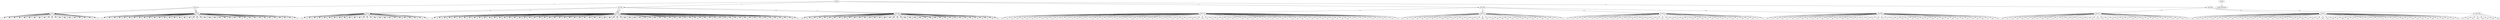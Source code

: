 digraph G1337 {
	NODE0 [label="[0;499]"]
	NODE2 [label="[0;59]"]
	NODE3 [label="[60;199]"]
	NODE2 [label="[0;59]"]
	NODE3 [label="[60;199]"]
	NODE4 [label="[200;399]"]
	NODE5 [label="[400;499]"]
	NODE7 [label="[0;19]"]
	NODE8 [label="[20;59]"]
	NODE9 [label="[60;85]"]
	NODE10 [label="[86;159]"]
	NODE11 [label="[160;199]"]
	NODE7 [label="[0;19]"]
	NODE8 [label="[20;59]"]
	NODE9 [label="[60;85]"]
	NODE10 [label="[86;159]"]
	NODE11 [label="[160;199]"]
	NODE12 [label="[200;279]"]
	NODE13 [label="[280;312]"]
	NODE14 [label="[313;352]"]
	NODE15 [label="[353;399]"]
	NODE16 [label="[400;437]"]
	NODE17 [label="[438;491]"]
	NODE18 [label="[492;499]"]
	NODE500 [label="0" shape="box"]
	NODE501 [label="1" shape="box"]
	NODE502 [label="2" shape="box"]
	NODE503 [label="3" shape="box"]
	NODE504 [label="4" shape="box"]
	NODE505 [label="5" shape="box"]
	NODE506 [label="6" shape="box"]
	NODE507 [label="7" shape="box"]
	NODE508 [label="8" shape="box"]
	NODE509 [label="9" shape="box"]
	NODE510 [label="10" shape="box"]
	NODE511 [label="11" shape="box"]
	NODE512 [label="12" shape="box"]
	NODE513 [label="13" shape="box"]
	NODE514 [label="14" shape="box"]
	NODE515 [label="15" shape="box"]
	NODE516 [label="16" shape="box"]
	NODE517 [label="17" shape="box"]
	NODE518 [label="18" shape="box"]
	NODE519 [label="19" shape="box"]
	NODE520 [label="20" shape="box"]
	NODE521 [label="21" shape="box"]
	NODE522 [label="22" shape="box"]
	NODE523 [label="23" shape="box"]
	NODE524 [label="24" shape="box"]
	NODE525 [label="25" shape="box"]
	NODE526 [label="26" shape="box"]
	NODE527 [label="27" shape="box"]
	NODE528 [label="28" shape="box"]
	NODE529 [label="29" shape="box"]
	NODE530 [label="30" shape="box"]
	NODE531 [label="31" shape="box"]
	NODE532 [label="32" shape="box"]
	NODE533 [label="33" shape="box"]
	NODE534 [label="34" shape="box"]
	NODE535 [label="35" shape="box"]
	NODE536 [label="36" shape="box"]
	NODE537 [label="37" shape="box"]
	NODE538 [label="38" shape="box"]
	NODE539 [label="39" shape="box"]
	NODE540 [label="40" shape="box"]
	NODE541 [label="41" shape="box"]
	NODE542 [label="42" shape="box"]
	NODE543 [label="43" shape="box"]
	NODE544 [label="44" shape="box"]
	NODE545 [label="45" shape="box"]
	NODE546 [label="46" shape="box"]
	NODE547 [label="47" shape="box"]
	NODE548 [label="48" shape="box"]
	NODE549 [label="49" shape="box"]
	NODE550 [label="50" shape="box"]
	NODE551 [label="51" shape="box"]
	NODE552 [label="52" shape="box"]
	NODE553 [label="53" shape="box"]
	NODE554 [label="54" shape="box"]
	NODE555 [label="55" shape="box"]
	NODE556 [label="56" shape="box"]
	NODE557 [label="57" shape="box"]
	NODE558 [label="58" shape="box"]
	NODE559 [label="59" shape="box"]
	NODE560 [label="60" shape="box"]
	NODE561 [label="61" shape="box"]
	NODE562 [label="62" shape="box"]
	NODE563 [label="63" shape="box"]
	NODE564 [label="64" shape="box"]
	NODE565 [label="65" shape="box"]
	NODE566 [label="66" shape="box"]
	NODE567 [label="67" shape="box"]
	NODE568 [label="68" shape="box"]
	NODE569 [label="69" shape="box"]
	NODE570 [label="70" shape="box"]
	NODE571 [label="71" shape="box"]
	NODE572 [label="72" shape="box"]
	NODE573 [label="73" shape="box"]
	NODE574 [label="74" shape="box"]
	NODE575 [label="75" shape="box"]
	NODE576 [label="76" shape="box"]
	NODE577 [label="77" shape="box"]
	NODE578 [label="78" shape="box"]
	NODE579 [label="79" shape="box"]
	NODE580 [label="80" shape="box"]
	NODE581 [label="81" shape="box"]
	NODE582 [label="82" shape="box"]
	NODE583 [label="83" shape="box"]
	NODE584 [label="84" shape="box"]
	NODE585 [label="85" shape="box"]
	NODE586 [label="86" shape="box"]
	NODE587 [label="87" shape="box"]
	NODE588 [label="88" shape="box"]
	NODE589 [label="89" shape="box"]
	NODE590 [label="90" shape="box"]
	NODE591 [label="91" shape="box"]
	NODE592 [label="92" shape="box"]
	NODE593 [label="93" shape="box"]
	NODE594 [label="94" shape="box"]
	NODE595 [label="95" shape="box"]
	NODE596 [label="96" shape="box"]
	NODE597 [label="97" shape="box"]
	NODE598 [label="98" shape="box"]
	NODE599 [label="99" shape="box"]
	NODE600 [label="100" shape="box"]
	NODE601 [label="101" shape="box"]
	NODE602 [label="102" shape="box"]
	NODE603 [label="103" shape="box"]
	NODE604 [label="104" shape="box"]
	NODE605 [label="105" shape="box"]
	NODE606 [label="106" shape="box"]
	NODE607 [label="107" shape="box"]
	NODE608 [label="108" shape="box"]
	NODE609 [label="109" shape="box"]
	NODE610 [label="110" shape="box"]
	NODE611 [label="111" shape="box"]
	NODE612 [label="112" shape="box"]
	NODE613 [label="113" shape="box"]
	NODE614 [label="114" shape="box"]
	NODE615 [label="115" shape="box"]
	NODE616 [label="116" shape="box"]
	NODE617 [label="117" shape="box"]
	NODE618 [label="118" shape="box"]
	NODE619 [label="119" shape="box"]
	NODE620 [label="120" shape="box"]
	NODE621 [label="121" shape="box"]
	NODE622 [label="122" shape="box"]
	NODE623 [label="123" shape="box"]
	NODE624 [label="124" shape="box"]
	NODE625 [label="125" shape="box"]
	NODE626 [label="126" shape="box"]
	NODE627 [label="127" shape="box"]
	NODE628 [label="128" shape="box"]
	NODE629 [label="129" shape="box"]
	NODE630 [label="130" shape="box"]
	NODE631 [label="131" shape="box"]
	NODE632 [label="132" shape="box"]
	NODE633 [label="133" shape="box"]
	NODE634 [label="134" shape="box"]
	NODE635 [label="135" shape="box"]
	NODE636 [label="136" shape="box"]
	NODE637 [label="137" shape="box"]
	NODE638 [label="138" shape="box"]
	NODE639 [label="139" shape="box"]
	NODE640 [label="140" shape="box"]
	NODE641 [label="141" shape="box"]
	NODE642 [label="142" shape="box"]
	NODE643 [label="143" shape="box"]
	NODE644 [label="144" shape="box"]
	NODE645 [label="145" shape="box"]
	NODE646 [label="146" shape="box"]
	NODE647 [label="147" shape="box"]
	NODE648 [label="148" shape="box"]
	NODE649 [label="149" shape="box"]
	NODE650 [label="150" shape="box"]
	NODE651 [label="151" shape="box"]
	NODE652 [label="152" shape="box"]
	NODE653 [label="153" shape="box"]
	NODE654 [label="154" shape="box"]
	NODE655 [label="155" shape="box"]
	NODE656 [label="156" shape="box"]
	NODE657 [label="157" shape="box"]
	NODE658 [label="158" shape="box"]
	NODE659 [label="159" shape="box"]
	NODE660 [label="160" shape="box"]
	NODE661 [label="161" shape="box"]
	NODE662 [label="162" shape="box"]
	NODE663 [label="163" shape="box"]
	NODE664 [label="164" shape="box"]
	NODE665 [label="165" shape="box"]
	NODE666 [label="166" shape="box"]
	NODE667 [label="167" shape="box"]
	NODE668 [label="168" shape="box"]
	NODE669 [label="169" shape="box"]
	NODE670 [label="170" shape="box"]
	NODE671 [label="171" shape="box"]
	NODE672 [label="172" shape="box"]
	NODE673 [label="173" shape="box"]
	NODE674 [label="174" shape="box"]
	NODE675 [label="175" shape="box"]
	NODE676 [label="176" shape="box"]
	NODE677 [label="177" shape="box"]
	NODE678 [label="178" shape="box"]
	NODE679 [label="179" shape="box"]
	NODE680 [label="180" shape="box"]
	NODE681 [label="181" shape="box"]
	NODE682 [label="182" shape="box"]
	NODE683 [label="183" shape="box"]
	NODE684 [label="184" shape="box"]
	NODE685 [label="185" shape="box"]
	NODE686 [label="186" shape="box"]
	NODE687 [label="187" shape="box"]
	NODE688 [label="188" shape="box"]
	NODE689 [label="189" shape="box"]
	NODE690 [label="190" shape="box"]
	NODE691 [label="191" shape="box"]
	NODE692 [label="192" shape="box"]
	NODE693 [label="193" shape="box"]
	NODE694 [label="194" shape="box"]
	NODE695 [label="195" shape="box"]
	NODE696 [label="196" shape="box"]
	NODE697 [label="197" shape="box"]
	NODE698 [label="198" shape="box"]
	NODE699 [label="199" shape="box"]
	NODE700 [label="200" shape="box"]
	NODE701 [label="201" shape="box"]
	NODE702 [label="202" shape="box"]
	NODE703 [label="203" shape="box"]
	NODE704 [label="204" shape="box"]
	NODE705 [label="205" shape="box"]
	NODE706 [label="206" shape="box"]
	NODE707 [label="207" shape="box"]
	NODE708 [label="208" shape="box"]
	NODE709 [label="209" shape="box"]
	NODE710 [label="210" shape="box"]
	NODE711 [label="211" shape="box"]
	NODE712 [label="212" shape="box"]
	NODE713 [label="213" shape="box"]
	NODE714 [label="214" shape="box"]
	NODE715 [label="215" shape="box"]
	NODE716 [label="216" shape="box"]
	NODE717 [label="217" shape="box"]
	NODE718 [label="218" shape="box"]
	NODE719 [label="219" shape="box"]
	NODE720 [label="220" shape="box"]
	NODE721 [label="221" shape="box"]
	NODE722 [label="222" shape="box"]
	NODE723 [label="223" shape="box"]
	NODE724 [label="224" shape="box"]
	NODE725 [label="225" shape="box"]
	NODE726 [label="226" shape="box"]
	NODE727 [label="227" shape="box"]
	NODE728 [label="228" shape="box"]
	NODE729 [label="229" shape="box"]
	NODE730 [label="230" shape="box"]
	NODE731 [label="231" shape="box"]
	NODE732 [label="232" shape="box"]
	NODE733 [label="233" shape="box"]
	NODE734 [label="234" shape="box"]
	NODE735 [label="235" shape="box"]
	NODE736 [label="236" shape="box"]
	NODE737 [label="237" shape="box"]
	NODE738 [label="238" shape="box"]
	NODE739 [label="239" shape="box"]
	NODE740 [label="240" shape="box"]
	NODE741 [label="241" shape="box"]
	NODE742 [label="242" shape="box"]
	NODE743 [label="243" shape="box"]
	NODE744 [label="244" shape="box"]
	NODE745 [label="245" shape="box"]
	NODE746 [label="246" shape="box"]
	NODE747 [label="247" shape="box"]
	NODE748 [label="248" shape="box"]
	NODE749 [label="249" shape="box"]
	NODE750 [label="250" shape="box"]
	NODE751 [label="251" shape="box"]
	NODE752 [label="252" shape="box"]
	NODE753 [label="253" shape="box"]
	NODE754 [label="254" shape="box"]
	NODE755 [label="255" shape="box"]
	NODE756 [label="256" shape="box"]
	NODE757 [label="257" shape="box"]
	NODE758 [label="258" shape="box"]
	NODE759 [label="259" shape="box"]
	NODE760 [label="260" shape="box"]
	NODE761 [label="261" shape="box"]
	NODE762 [label="262" shape="box"]
	NODE763 [label="263" shape="box"]
	NODE764 [label="264" shape="box"]
	NODE765 [label="265" shape="box"]
	NODE766 [label="266" shape="box"]
	NODE767 [label="267" shape="box"]
	NODE768 [label="268" shape="box"]
	NODE769 [label="269" shape="box"]
	NODE770 [label="270" shape="box"]
	NODE771 [label="271" shape="box"]
	NODE772 [label="272" shape="box"]
	NODE773 [label="273" shape="box"]
	NODE774 [label="274" shape="box"]
	NODE775 [label="275" shape="box"]
	NODE776 [label="276" shape="box"]
	NODE777 [label="277" shape="box"]
	NODE778 [label="278" shape="box"]
	NODE779 [label="279" shape="box"]
	NODE780 [label="280" shape="box"]
	NODE781 [label="281" shape="box"]
	NODE782 [label="282" shape="box"]
	NODE783 [label="283" shape="box"]
	NODE784 [label="284" shape="box"]
	NODE785 [label="285" shape="box"]
	NODE786 [label="286" shape="box"]
	NODE787 [label="287" shape="box"]
	NODE788 [label="288" shape="box"]
	NODE789 [label="289" shape="box"]
	NODE790 [label="290" shape="box"]
	NODE791 [label="291" shape="box"]
	NODE792 [label="292" shape="box"]
	NODE793 [label="293" shape="box"]
	NODE794 [label="294" shape="box"]
	NODE795 [label="295" shape="box"]
	NODE796 [label="296" shape="box"]
	NODE797 [label="297" shape="box"]
	NODE798 [label="298" shape="box"]
	NODE799 [label="299" shape="box"]
	NODE800 [label="300" shape="box"]
	NODE801 [label="301" shape="box"]
	NODE802 [label="302" shape="box"]
	NODE803 [label="303" shape="box"]
	NODE804 [label="304" shape="box"]
	NODE805 [label="305" shape="box"]
	NODE806 [label="306" shape="box"]
	NODE807 [label="307" shape="box"]
	NODE808 [label="308" shape="box"]
	NODE809 [label="309" shape="box"]
	NODE810 [label="310" shape="box"]
	NODE811 [label="311" shape="box"]
	NODE812 [label="312" shape="box"]
	NODE813 [label="313" shape="box"]
	NODE814 [label="314" shape="box"]
	NODE815 [label="315" shape="box"]
	NODE816 [label="316" shape="box"]
	NODE817 [label="317" shape="box"]
	NODE818 [label="318" shape="box"]
	NODE819 [label="319" shape="box"]
	NODE820 [label="320" shape="box"]
	NODE821 [label="321" shape="box"]
	NODE822 [label="322" shape="box"]
	NODE823 [label="323" shape="box"]
	NODE824 [label="324" shape="box"]
	NODE825 [label="325" shape="box"]
	NODE826 [label="326" shape="box"]
	NODE827 [label="327" shape="box"]
	NODE828 [label="328" shape="box"]
	NODE829 [label="329" shape="box"]
	NODE830 [label="330" shape="box"]
	NODE831 [label="331" shape="box"]
	NODE832 [label="332" shape="box"]
	NODE833 [label="333" shape="box"]
	NODE834 [label="334" shape="box"]
	NODE835 [label="335" shape="box"]
	NODE836 [label="336" shape="box"]
	NODE837 [label="337" shape="box"]
	NODE838 [label="338" shape="box"]
	NODE839 [label="339" shape="box"]
	NODE840 [label="340" shape="box"]
	NODE841 [label="341" shape="box"]
	NODE842 [label="342" shape="box"]
	NODE843 [label="343" shape="box"]
	NODE844 [label="344" shape="box"]
	NODE845 [label="345" shape="box"]
	NODE846 [label="346" shape="box"]
	NODE847 [label="347" shape="box"]
	NODE848 [label="348" shape="box"]
	NODE849 [label="349" shape="box"]
	NODE850 [label="350" shape="box"]
	NODE851 [label="351" shape="box"]
	NODE852 [label="352" shape="box"]
	NODE853 [label="353" shape="box"]
	NODE854 [label="354" shape="box"]
	NODE855 [label="355" shape="box"]
	NODE856 [label="356" shape="box"]
	NODE857 [label="357" shape="box"]
	NODE858 [label="358" shape="box"]
	NODE859 [label="359" shape="box"]
	NODE860 [label="360" shape="box"]
	NODE861 [label="361" shape="box"]
	NODE862 [label="362" shape="box"]
	NODE863 [label="363" shape="box"]
	NODE864 [label="364" shape="box"]
	NODE865 [label="365" shape="box"]
	NODE866 [label="366" shape="box"]
	NODE867 [label="367" shape="box"]
	NODE868 [label="368" shape="box"]
	NODE869 [label="369" shape="box"]
	NODE870 [label="370" shape="box"]
	NODE871 [label="371" shape="box"]
	NODE872 [label="372" shape="box"]
	NODE873 [label="373" shape="box"]
	NODE874 [label="374" shape="box"]
	NODE875 [label="375" shape="box"]
	NODE876 [label="376" shape="box"]
	NODE877 [label="377" shape="box"]
	NODE878 [label="378" shape="box"]
	NODE879 [label="379" shape="box"]
	NODE880 [label="380" shape="box"]
	NODE881 [label="381" shape="box"]
	NODE882 [label="382" shape="box"]
	NODE883 [label="383" shape="box"]
	NODE884 [label="384" shape="box"]
	NODE885 [label="385" shape="box"]
	NODE886 [label="386" shape="box"]
	NODE887 [label="387" shape="box"]
	NODE888 [label="388" shape="box"]
	NODE889 [label="389" shape="box"]
	NODE890 [label="390" shape="box"]
	NODE891 [label="391" shape="box"]
	NODE892 [label="392" shape="box"]
	NODE893 [label="393" shape="box"]
	NODE894 [label="394" shape="box"]
	NODE895 [label="395" shape="box"]
	NODE896 [label="396" shape="box"]
	NODE897 [label="397" shape="box"]
	NODE898 [label="398" shape="box"]
	NODE899 [label="399" shape="box"]
	NODE900 [label="400" shape="box"]
	NODE901 [label="401" shape="box"]
	NODE902 [label="402" shape="box"]
	NODE903 [label="403" shape="box"]
	NODE904 [label="404" shape="box"]
	NODE905 [label="405" shape="box"]
	NODE906 [label="406" shape="box"]
	NODE907 [label="407" shape="box"]
	NODE908 [label="408" shape="box"]
	NODE909 [label="409" shape="box"]
	NODE910 [label="410" shape="box"]
	NODE911 [label="411" shape="box"]
	NODE912 [label="412" shape="box"]
	NODE913 [label="413" shape="box"]
	NODE914 [label="414" shape="box"]
	NODE915 [label="415" shape="box"]
	NODE916 [label="416" shape="box"]
	NODE917 [label="417" shape="box"]
	NODE918 [label="418" shape="box"]
	NODE919 [label="419" shape="box"]
	NODE920 [label="420" shape="box"]
	NODE921 [label="421" shape="box"]
	NODE922 [label="422" shape="box"]
	NODE923 [label="423" shape="box"]
	NODE924 [label="424" shape="box"]
	NODE925 [label="425" shape="box"]
	NODE926 [label="426" shape="box"]
	NODE927 [label="427" shape="box"]
	NODE928 [label="428" shape="box"]
	NODE929 [label="429" shape="box"]
	NODE930 [label="430" shape="box"]
	NODE931 [label="431" shape="box"]
	NODE932 [label="432" shape="box"]
	NODE933 [label="433" shape="box"]
	NODE934 [label="434" shape="box"]
	NODE935 [label="435" shape="box"]
	NODE936 [label="436" shape="box"]
	NODE937 [label="437" shape="box"]
	NODE938 [label="438" shape="box"]
	NODE939 [label="439" shape="box"]
	NODE940 [label="440" shape="box"]
	NODE941 [label="441" shape="box"]
	NODE942 [label="442" shape="box"]
	NODE943 [label="443" shape="box"]
	NODE944 [label="444" shape="box"]
	NODE945 [label="445" shape="box"]
	NODE946 [label="446" shape="box"]
	NODE947 [label="447" shape="box"]
	NODE948 [label="448" shape="box"]
	NODE949 [label="449" shape="box"]
	NODE950 [label="450" shape="box"]
	NODE951 [label="451" shape="box"]
	NODE952 [label="452" shape="box"]
	NODE953 [label="453" shape="box"]
	NODE954 [label="454" shape="box"]
	NODE955 [label="455" shape="box"]
	NODE956 [label="456" shape="box"]
	NODE957 [label="457" shape="box"]
	NODE958 [label="458" shape="box"]
	NODE959 [label="459" shape="box"]
	NODE960 [label="460" shape="box"]
	NODE961 [label="461" shape="box"]
	NODE962 [label="462" shape="box"]
	NODE963 [label="463" shape="box"]
	NODE964 [label="464" shape="box"]
	NODE965 [label="465" shape="box"]
	NODE966 [label="466" shape="box"]
	NODE967 [label="467" shape="box"]
	NODE968 [label="468" shape="box"]
	NODE969 [label="469" shape="box"]
	NODE970 [label="470" shape="box"]
	NODE971 [label="471" shape="box"]
	NODE972 [label="472" shape="box"]
	NODE973 [label="473" shape="box"]
	NODE974 [label="474" shape="box"]
	NODE975 [label="475" shape="box"]
	NODE976 [label="476" shape="box"]
	NODE977 [label="477" shape="box"]
	NODE978 [label="478" shape="box"]
	NODE979 [label="479" shape="box"]
	NODE980 [label="480" shape="box"]
	NODE981 [label="481" shape="box"]
	NODE982 [label="482" shape="box"]
	NODE983 [label="483" shape="box"]
	NODE984 [label="484" shape="box"]
	NODE985 [label="485" shape="box"]
	NODE986 [label="486" shape="box"]
	NODE987 [label="487" shape="box"]
	NODE988 [label="488" shape="box"]
	NODE989 [label="489" shape="box"]
	NODE990 [label="490" shape="box"]
	NODE991 [label="491" shape="box"]
	NODE992 [label="492" shape="box"]
	NODE993 [label="493" shape="box"]
	NODE994 [label="494" shape="box"]
	NODE995 [label="495" shape="box"]
	NODE996 [label="496" shape="box"]
	NODE997 [label="497" shape="box"]
	NODE998 [label="498" shape="box"]
	NODE999 [label="499" shape="box"]

	NODE0->NODE2 [label="2"]
	NODE0->NODE3 [label="3"]
	NODE0->NODE4 [label="4"]
	NODE0->NODE5 [label="5"]
	NODE1->NODE100000499 [label=""]
	NODE2->NODE7 [label="7"]
	NODE2->NODE8 [label="8"]
	NODE3->NODE9 [label="9"]
	NODE3->NODE10 [label="10"]
	NODE3->NODE11 [label="11"]
	NODE2->NODE7 [label="7"]
	NODE2->NODE8 [label="8"]
	NODE3->NODE9 [label="9"]
	NODE3->NODE10 [label="10"]
	NODE3->NODE11 [label="11"]
	NODE4->NODE12 [label="12"]
	NODE4->NODE13 [label="13"]
	NODE4->NODE14 [label="14"]
	NODE4->NODE15 [label="15"]
	NODE5->NODE16 [label="16"]
	NODE5->NODE17 [label="17"]
	NODE5->NODE18 [label="18"]
	NODE7->NODE500 [label=""]
	NODE7->NODE501 [label=""]
	NODE7->NODE502 [label=""]
	NODE7->NODE503 [label=""]
	NODE7->NODE504 [label=""]
	NODE7->NODE505 [label=""]
	NODE7->NODE506 [label=""]
	NODE7->NODE507 [label=""]
	NODE7->NODE508 [label=""]
	NODE7->NODE509 [label=""]
	NODE7->NODE510 [label=""]
	NODE7->NODE511 [label=""]
	NODE7->NODE512 [label=""]
	NODE7->NODE513 [label=""]
	NODE7->NODE514 [label=""]
	NODE7->NODE515 [label=""]
	NODE7->NODE516 [label=""]
	NODE7->NODE517 [label=""]
	NODE7->NODE518 [label=""]
	NODE7->NODE519 [label=""]
	NODE8->NODE520 [label=""]
	NODE8->NODE521 [label=""]
	NODE8->NODE522 [label=""]
	NODE8->NODE523 [label=""]
	NODE8->NODE524 [label=""]
	NODE8->NODE525 [label=""]
	NODE8->NODE526 [label=""]
	NODE8->NODE527 [label=""]
	NODE8->NODE528 [label=""]
	NODE8->NODE529 [label=""]
	NODE8->NODE530 [label=""]
	NODE8->NODE531 [label=""]
	NODE8->NODE532 [label=""]
	NODE8->NODE533 [label=""]
	NODE8->NODE534 [label=""]
	NODE8->NODE535 [label=""]
	NODE8->NODE536 [label=""]
	NODE8->NODE537 [label=""]
	NODE8->NODE538 [label=""]
	NODE8->NODE539 [label=""]
	NODE8->NODE540 [label=""]
	NODE8->NODE541 [label=""]
	NODE8->NODE542 [label=""]
	NODE8->NODE543 [label=""]
	NODE8->NODE544 [label=""]
	NODE8->NODE545 [label=""]
	NODE8->NODE546 [label=""]
	NODE8->NODE547 [label=""]
	NODE8->NODE548 [label=""]
	NODE8->NODE549 [label=""]
	NODE8->NODE550 [label=""]
	NODE8->NODE551 [label=""]
	NODE8->NODE552 [label=""]
	NODE8->NODE553 [label=""]
	NODE8->NODE554 [label=""]
	NODE8->NODE555 [label=""]
	NODE8->NODE556 [label=""]
	NODE8->NODE557 [label=""]
	NODE8->NODE558 [label=""]
	NODE8->NODE559 [label=""]
	NODE9->NODE560 [label=""]
	NODE9->NODE561 [label=""]
	NODE9->NODE562 [label=""]
	NODE9->NODE563 [label=""]
	NODE9->NODE564 [label=""]
	NODE9->NODE565 [label=""]
	NODE9->NODE566 [label=""]
	NODE9->NODE567 [label=""]
	NODE9->NODE568 [label=""]
	NODE9->NODE569 [label=""]
	NODE9->NODE570 [label=""]
	NODE9->NODE571 [label=""]
	NODE9->NODE572 [label=""]
	NODE9->NODE573 [label=""]
	NODE9->NODE574 [label=""]
	NODE9->NODE575 [label=""]
	NODE9->NODE576 [label=""]
	NODE9->NODE577 [label=""]
	NODE9->NODE578 [label=""]
	NODE9->NODE579 [label=""]
	NODE9->NODE580 [label=""]
	NODE9->NODE581 [label=""]
	NODE9->NODE582 [label=""]
	NODE9->NODE583 [label=""]
	NODE9->NODE584 [label=""]
	NODE9->NODE585 [label=""]
	NODE10->NODE586 [label=""]
	NODE10->NODE587 [label=""]
	NODE10->NODE588 [label=""]
	NODE10->NODE589 [label=""]
	NODE10->NODE590 [label=""]
	NODE10->NODE591 [label=""]
	NODE10->NODE592 [label=""]
	NODE10->NODE593 [label=""]
	NODE10->NODE594 [label=""]
	NODE10->NODE595 [label=""]
	NODE10->NODE596 [label=""]
	NODE10->NODE597 [label=""]
	NODE10->NODE598 [label=""]
	NODE10->NODE599 [label=""]
	NODE10->NODE600 [label=""]
	NODE10->NODE601 [label=""]
	NODE10->NODE602 [label=""]
	NODE10->NODE603 [label=""]
	NODE10->NODE604 [label=""]
	NODE10->NODE605 [label=""]
	NODE10->NODE606 [label=""]
	NODE10->NODE607 [label=""]
	NODE10->NODE608 [label=""]
	NODE10->NODE609 [label=""]
	NODE10->NODE610 [label=""]
	NODE10->NODE611 [label=""]
	NODE10->NODE612 [label=""]
	NODE10->NODE613 [label=""]
	NODE10->NODE614 [label=""]
	NODE10->NODE615 [label=""]
	NODE10->NODE616 [label=""]
	NODE10->NODE617 [label=""]
	NODE10->NODE618 [label=""]
	NODE10->NODE619 [label=""]
	NODE10->NODE620 [label=""]
	NODE10->NODE621 [label=""]
	NODE10->NODE622 [label=""]
	NODE10->NODE623 [label=""]
	NODE10->NODE624 [label=""]
	NODE10->NODE625 [label=""]
	NODE10->NODE626 [label=""]
	NODE10->NODE627 [label=""]
	NODE10->NODE628 [label=""]
	NODE10->NODE629 [label=""]
	NODE10->NODE630 [label=""]
	NODE10->NODE631 [label=""]
	NODE10->NODE632 [label=""]
	NODE10->NODE633 [label=""]
	NODE10->NODE634 [label=""]
	NODE10->NODE635 [label=""]
	NODE10->NODE636 [label=""]
	NODE10->NODE637 [label=""]
	NODE10->NODE638 [label=""]
	NODE10->NODE639 [label=""]
	NODE10->NODE640 [label=""]
	NODE10->NODE641 [label=""]
	NODE10->NODE642 [label=""]
	NODE10->NODE643 [label=""]
	NODE10->NODE644 [label=""]
	NODE10->NODE645 [label=""]
	NODE10->NODE646 [label=""]
	NODE10->NODE647 [label=""]
	NODE10->NODE648 [label=""]
	NODE10->NODE649 [label=""]
	NODE10->NODE650 [label=""]
	NODE10->NODE651 [label=""]
	NODE10->NODE652 [label=""]
	NODE10->NODE653 [label=""]
	NODE10->NODE654 [label=""]
	NODE10->NODE655 [label=""]
	NODE10->NODE656 [label=""]
	NODE10->NODE657 [label=""]
	NODE10->NODE658 [label=""]
	NODE10->NODE659 [label=""]
	NODE11->NODE660 [label=""]
	NODE11->NODE661 [label=""]
	NODE11->NODE662 [label=""]
	NODE11->NODE663 [label=""]
	NODE11->NODE664 [label=""]
	NODE11->NODE665 [label=""]
	NODE11->NODE666 [label=""]
	NODE11->NODE667 [label=""]
	NODE11->NODE668 [label=""]
	NODE11->NODE669 [label=""]
	NODE11->NODE670 [label=""]
	NODE11->NODE671 [label=""]
	NODE11->NODE672 [label=""]
	NODE11->NODE673 [label=""]
	NODE11->NODE674 [label=""]
	NODE11->NODE675 [label=""]
	NODE11->NODE676 [label=""]
	NODE11->NODE677 [label=""]
	NODE11->NODE678 [label=""]
	NODE11->NODE679 [label=""]
	NODE11->NODE680 [label=""]
	NODE11->NODE681 [label=""]
	NODE11->NODE682 [label=""]
	NODE11->NODE683 [label=""]
	NODE11->NODE684 [label=""]
	NODE11->NODE685 [label=""]
	NODE11->NODE686 [label=""]
	NODE11->NODE687 [label=""]
	NODE11->NODE688 [label=""]
	NODE11->NODE689 [label=""]
	NODE11->NODE690 [label=""]
	NODE11->NODE691 [label=""]
	NODE11->NODE692 [label=""]
	NODE11->NODE693 [label=""]
	NODE11->NODE694 [label=""]
	NODE11->NODE695 [label=""]
	NODE11->NODE696 [label=""]
	NODE11->NODE697 [label=""]
	NODE11->NODE698 [label=""]
	NODE11->NODE699 [label=""]
	NODE7->NODE500 [label=""]
	NODE7->NODE501 [label=""]
	NODE7->NODE502 [label=""]
	NODE7->NODE503 [label=""]
	NODE7->NODE504 [label=""]
	NODE7->NODE505 [label=""]
	NODE7->NODE506 [label=""]
	NODE7->NODE507 [label=""]
	NODE7->NODE508 [label=""]
	NODE7->NODE509 [label=""]
	NODE7->NODE510 [label=""]
	NODE7->NODE511 [label=""]
	NODE7->NODE512 [label=""]
	NODE7->NODE513 [label=""]
	NODE7->NODE514 [label=""]
	NODE7->NODE515 [label=""]
	NODE7->NODE516 [label=""]
	NODE7->NODE517 [label=""]
	NODE7->NODE518 [label=""]
	NODE7->NODE519 [label=""]
	NODE8->NODE520 [label=""]
	NODE8->NODE521 [label=""]
	NODE8->NODE522 [label=""]
	NODE8->NODE523 [label=""]
	NODE8->NODE524 [label=""]
	NODE8->NODE525 [label=""]
	NODE8->NODE526 [label=""]
	NODE8->NODE527 [label=""]
	NODE8->NODE528 [label=""]
	NODE8->NODE529 [label=""]
	NODE8->NODE530 [label=""]
	NODE8->NODE531 [label=""]
	NODE8->NODE532 [label=""]
	NODE8->NODE533 [label=""]
	NODE8->NODE534 [label=""]
	NODE8->NODE535 [label=""]
	NODE8->NODE536 [label=""]
	NODE8->NODE537 [label=""]
	NODE8->NODE538 [label=""]
	NODE8->NODE539 [label=""]
	NODE8->NODE540 [label=""]
	NODE8->NODE541 [label=""]
	NODE8->NODE542 [label=""]
	NODE8->NODE543 [label=""]
	NODE8->NODE544 [label=""]
	NODE8->NODE545 [label=""]
	NODE8->NODE546 [label=""]
	NODE8->NODE547 [label=""]
	NODE8->NODE548 [label=""]
	NODE8->NODE549 [label=""]
	NODE8->NODE550 [label=""]
	NODE8->NODE551 [label=""]
	NODE8->NODE552 [label=""]
	NODE8->NODE553 [label=""]
	NODE8->NODE554 [label=""]
	NODE8->NODE555 [label=""]
	NODE8->NODE556 [label=""]
	NODE8->NODE557 [label=""]
	NODE8->NODE558 [label=""]
	NODE8->NODE559 [label=""]
	NODE9->NODE560 [label=""]
	NODE9->NODE561 [label=""]
	NODE9->NODE562 [label=""]
	NODE9->NODE563 [label=""]
	NODE9->NODE564 [label=""]
	NODE9->NODE565 [label=""]
	NODE9->NODE566 [label=""]
	NODE9->NODE567 [label=""]
	NODE9->NODE568 [label=""]
	NODE9->NODE569 [label=""]
	NODE9->NODE570 [label=""]
	NODE9->NODE571 [label=""]
	NODE9->NODE572 [label=""]
	NODE9->NODE573 [label=""]
	NODE9->NODE574 [label=""]
	NODE9->NODE575 [label=""]
	NODE9->NODE576 [label=""]
	NODE9->NODE577 [label=""]
	NODE9->NODE578 [label=""]
	NODE9->NODE579 [label=""]
	NODE9->NODE580 [label=""]
	NODE9->NODE581 [label=""]
	NODE9->NODE582 [label=""]
	NODE9->NODE583 [label=""]
	NODE9->NODE584 [label=""]
	NODE9->NODE585 [label=""]
	NODE10->NODE586 [label=""]
	NODE10->NODE587 [label=""]
	NODE10->NODE588 [label=""]
	NODE10->NODE589 [label=""]
	NODE10->NODE590 [label=""]
	NODE10->NODE591 [label=""]
	NODE10->NODE592 [label=""]
	NODE10->NODE593 [label=""]
	NODE10->NODE594 [label=""]
	NODE10->NODE595 [label=""]
	NODE10->NODE596 [label=""]
	NODE10->NODE597 [label=""]
	NODE10->NODE598 [label=""]
	NODE10->NODE599 [label=""]
	NODE10->NODE600 [label=""]
	NODE10->NODE601 [label=""]
	NODE10->NODE602 [label=""]
	NODE10->NODE603 [label=""]
	NODE10->NODE604 [label=""]
	NODE10->NODE605 [label=""]
	NODE10->NODE606 [label=""]
	NODE10->NODE607 [label=""]
	NODE10->NODE608 [label=""]
	NODE10->NODE609 [label=""]
	NODE10->NODE610 [label=""]
	NODE10->NODE611 [label=""]
	NODE10->NODE612 [label=""]
	NODE10->NODE613 [label=""]
	NODE10->NODE614 [label=""]
	NODE10->NODE615 [label=""]
	NODE10->NODE616 [label=""]
	NODE10->NODE617 [label=""]
	NODE10->NODE618 [label=""]
	NODE10->NODE619 [label=""]
	NODE10->NODE620 [label=""]
	NODE10->NODE621 [label=""]
	NODE10->NODE622 [label=""]
	NODE10->NODE623 [label=""]
	NODE10->NODE624 [label=""]
	NODE10->NODE625 [label=""]
	NODE10->NODE626 [label=""]
	NODE10->NODE627 [label=""]
	NODE10->NODE628 [label=""]
	NODE10->NODE629 [label=""]
	NODE10->NODE630 [label=""]
	NODE10->NODE631 [label=""]
	NODE10->NODE632 [label=""]
	NODE10->NODE633 [label=""]
	NODE10->NODE634 [label=""]
	NODE10->NODE635 [label=""]
	NODE10->NODE636 [label=""]
	NODE10->NODE637 [label=""]
	NODE10->NODE638 [label=""]
	NODE10->NODE639 [label=""]
	NODE10->NODE640 [label=""]
	NODE10->NODE641 [label=""]
	NODE10->NODE642 [label=""]
	NODE10->NODE643 [label=""]
	NODE10->NODE644 [label=""]
	NODE10->NODE645 [label=""]
	NODE10->NODE646 [label=""]
	NODE10->NODE647 [label=""]
	NODE10->NODE648 [label=""]
	NODE10->NODE649 [label=""]
	NODE10->NODE650 [label=""]
	NODE10->NODE651 [label=""]
	NODE10->NODE652 [label=""]
	NODE10->NODE653 [label=""]
	NODE10->NODE654 [label=""]
	NODE10->NODE655 [label=""]
	NODE10->NODE656 [label=""]
	NODE10->NODE657 [label=""]
	NODE10->NODE658 [label=""]
	NODE10->NODE659 [label=""]
	NODE11->NODE660 [label=""]
	NODE11->NODE661 [label=""]
	NODE11->NODE662 [label=""]
	NODE11->NODE663 [label=""]
	NODE11->NODE664 [label=""]
	NODE11->NODE665 [label=""]
	NODE11->NODE666 [label=""]
	NODE11->NODE667 [label=""]
	NODE11->NODE668 [label=""]
	NODE11->NODE669 [label=""]
	NODE11->NODE670 [label=""]
	NODE11->NODE671 [label=""]
	NODE11->NODE672 [label=""]
	NODE11->NODE673 [label=""]
	NODE11->NODE674 [label=""]
	NODE11->NODE675 [label=""]
	NODE11->NODE676 [label=""]
	NODE11->NODE677 [label=""]
	NODE11->NODE678 [label=""]
	NODE11->NODE679 [label=""]
	NODE11->NODE680 [label=""]
	NODE11->NODE681 [label=""]
	NODE11->NODE682 [label=""]
	NODE11->NODE683 [label=""]
	NODE11->NODE684 [label=""]
	NODE11->NODE685 [label=""]
	NODE11->NODE686 [label=""]
	NODE11->NODE687 [label=""]
	NODE11->NODE688 [label=""]
	NODE11->NODE689 [label=""]
	NODE11->NODE690 [label=""]
	NODE11->NODE691 [label=""]
	NODE11->NODE692 [label=""]
	NODE11->NODE693 [label=""]
	NODE11->NODE694 [label=""]
	NODE11->NODE695 [label=""]
	NODE11->NODE696 [label=""]
	NODE11->NODE697 [label=""]
	NODE11->NODE698 [label=""]
	NODE11->NODE699 [label=""]
	NODE12->NODE700 [label=""]
	NODE12->NODE701 [label=""]
	NODE12->NODE702 [label=""]
	NODE12->NODE703 [label=""]
	NODE12->NODE704 [label=""]
	NODE12->NODE705 [label=""]
	NODE12->NODE706 [label=""]
	NODE12->NODE707 [label=""]
	NODE12->NODE708 [label=""]
	NODE12->NODE709 [label=""]
	NODE12->NODE710 [label=""]
	NODE12->NODE711 [label=""]
	NODE12->NODE712 [label=""]
	NODE12->NODE713 [label=""]
	NODE12->NODE714 [label=""]
	NODE12->NODE715 [label=""]
	NODE12->NODE716 [label=""]
	NODE12->NODE717 [label=""]
	NODE12->NODE718 [label=""]
	NODE12->NODE719 [label=""]
	NODE12->NODE720 [label=""]
	NODE12->NODE721 [label=""]
	NODE12->NODE722 [label=""]
	NODE12->NODE723 [label=""]
	NODE12->NODE724 [label=""]
	NODE12->NODE725 [label=""]
	NODE12->NODE726 [label=""]
	NODE12->NODE727 [label=""]
	NODE12->NODE728 [label=""]
	NODE12->NODE729 [label=""]
	NODE12->NODE730 [label=""]
	NODE12->NODE731 [label=""]
	NODE12->NODE732 [label=""]
	NODE12->NODE733 [label=""]
	NODE12->NODE734 [label=""]
	NODE12->NODE735 [label=""]
	NODE12->NODE736 [label=""]
	NODE12->NODE737 [label=""]
	NODE12->NODE738 [label=""]
	NODE12->NODE739 [label=""]
	NODE12->NODE740 [label=""]
	NODE12->NODE741 [label=""]
	NODE12->NODE742 [label=""]
	NODE12->NODE743 [label=""]
	NODE12->NODE744 [label=""]
	NODE12->NODE745 [label=""]
	NODE12->NODE746 [label=""]
	NODE12->NODE747 [label=""]
	NODE12->NODE748 [label=""]
	NODE12->NODE749 [label=""]
	NODE12->NODE750 [label=""]
	NODE12->NODE751 [label=""]
	NODE12->NODE752 [label=""]
	NODE12->NODE753 [label=""]
	NODE12->NODE754 [label=""]
	NODE12->NODE755 [label=""]
	NODE12->NODE756 [label=""]
	NODE12->NODE757 [label=""]
	NODE12->NODE758 [label=""]
	NODE12->NODE759 [label=""]
	NODE12->NODE760 [label=""]
	NODE12->NODE761 [label=""]
	NODE12->NODE762 [label=""]
	NODE12->NODE763 [label=""]
	NODE12->NODE764 [label=""]
	NODE12->NODE765 [label=""]
	NODE12->NODE766 [label=""]
	NODE12->NODE767 [label=""]
	NODE12->NODE768 [label=""]
	NODE12->NODE769 [label=""]
	NODE12->NODE770 [label=""]
	NODE12->NODE771 [label=""]
	NODE12->NODE772 [label=""]
	NODE12->NODE773 [label=""]
	NODE12->NODE774 [label=""]
	NODE12->NODE775 [label=""]
	NODE12->NODE776 [label=""]
	NODE12->NODE777 [label=""]
	NODE12->NODE778 [label=""]
	NODE12->NODE779 [label=""]
	NODE13->NODE780 [label=""]
	NODE13->NODE781 [label=""]
	NODE13->NODE782 [label=""]
	NODE13->NODE783 [label=""]
	NODE13->NODE784 [label=""]
	NODE13->NODE785 [label=""]
	NODE13->NODE786 [label=""]
	NODE13->NODE787 [label=""]
	NODE13->NODE788 [label=""]
	NODE13->NODE789 [label=""]
	NODE13->NODE790 [label=""]
	NODE13->NODE791 [label=""]
	NODE13->NODE792 [label=""]
	NODE13->NODE793 [label=""]
	NODE13->NODE794 [label=""]
	NODE13->NODE795 [label=""]
	NODE13->NODE796 [label=""]
	NODE13->NODE797 [label=""]
	NODE13->NODE798 [label=""]
	NODE13->NODE799 [label=""]
	NODE13->NODE800 [label=""]
	NODE13->NODE801 [label=""]
	NODE13->NODE802 [label=""]
	NODE13->NODE803 [label=""]
	NODE13->NODE804 [label=""]
	NODE13->NODE805 [label=""]
	NODE13->NODE806 [label=""]
	NODE13->NODE807 [label=""]
	NODE13->NODE808 [label=""]
	NODE13->NODE809 [label=""]
	NODE13->NODE810 [label=""]
	NODE13->NODE811 [label=""]
	NODE13->NODE812 [label=""]
	NODE14->NODE813 [label=""]
	NODE14->NODE814 [label=""]
	NODE14->NODE815 [label=""]
	NODE14->NODE816 [label=""]
	NODE14->NODE817 [label=""]
	NODE14->NODE818 [label=""]
	NODE14->NODE819 [label=""]
	NODE14->NODE820 [label=""]
	NODE14->NODE821 [label=""]
	NODE14->NODE822 [label=""]
	NODE14->NODE823 [label=""]
	NODE14->NODE824 [label=""]
	NODE14->NODE825 [label=""]
	NODE14->NODE826 [label=""]
	NODE14->NODE827 [label=""]
	NODE14->NODE828 [label=""]
	NODE14->NODE829 [label=""]
	NODE14->NODE830 [label=""]
	NODE14->NODE831 [label=""]
	NODE14->NODE832 [label=""]
	NODE14->NODE833 [label=""]
	NODE14->NODE834 [label=""]
	NODE14->NODE835 [label=""]
	NODE14->NODE836 [label=""]
	NODE14->NODE837 [label=""]
	NODE14->NODE838 [label=""]
	NODE14->NODE839 [label=""]
	NODE14->NODE840 [label=""]
	NODE14->NODE841 [label=""]
	NODE14->NODE842 [label=""]
	NODE14->NODE843 [label=""]
	NODE14->NODE844 [label=""]
	NODE14->NODE845 [label=""]
	NODE14->NODE846 [label=""]
	NODE14->NODE847 [label=""]
	NODE14->NODE848 [label=""]
	NODE14->NODE849 [label=""]
	NODE14->NODE850 [label=""]
	NODE14->NODE851 [label=""]
	NODE14->NODE852 [label=""]
	NODE15->NODE853 [label=""]
	NODE15->NODE854 [label=""]
	NODE15->NODE855 [label=""]
	NODE15->NODE856 [label=""]
	NODE15->NODE857 [label=""]
	NODE15->NODE858 [label=""]
	NODE15->NODE859 [label=""]
	NODE15->NODE860 [label=""]
	NODE15->NODE861 [label=""]
	NODE15->NODE862 [label=""]
	NODE15->NODE863 [label=""]
	NODE15->NODE864 [label=""]
	NODE15->NODE865 [label=""]
	NODE15->NODE866 [label=""]
	NODE15->NODE867 [label=""]
	NODE15->NODE868 [label=""]
	NODE15->NODE869 [label=""]
	NODE15->NODE870 [label=""]
	NODE15->NODE871 [label=""]
	NODE15->NODE872 [label=""]
	NODE15->NODE873 [label=""]
	NODE15->NODE874 [label=""]
	NODE15->NODE875 [label=""]
	NODE15->NODE876 [label=""]
	NODE15->NODE877 [label=""]
	NODE15->NODE878 [label=""]
	NODE15->NODE879 [label=""]
	NODE15->NODE880 [label=""]
	NODE15->NODE881 [label=""]
	NODE15->NODE882 [label=""]
	NODE15->NODE883 [label=""]
	NODE15->NODE884 [label=""]
	NODE15->NODE885 [label=""]
	NODE15->NODE886 [label=""]
	NODE15->NODE887 [label=""]
	NODE15->NODE888 [label=""]
	NODE15->NODE889 [label=""]
	NODE15->NODE890 [label=""]
	NODE15->NODE891 [label=""]
	NODE15->NODE892 [label=""]
	NODE15->NODE893 [label=""]
	NODE15->NODE894 [label=""]
	NODE15->NODE895 [label=""]
	NODE15->NODE896 [label=""]
	NODE15->NODE897 [label=""]
	NODE15->NODE898 [label=""]
	NODE15->NODE899 [label=""]
	NODE16->NODE900 [label=""]
	NODE16->NODE901 [label=""]
	NODE16->NODE902 [label=""]
	NODE16->NODE903 [label=""]
	NODE16->NODE904 [label=""]
	NODE16->NODE905 [label=""]
	NODE16->NODE906 [label=""]
	NODE16->NODE907 [label=""]
	NODE16->NODE908 [label=""]
	NODE16->NODE909 [label=""]
	NODE16->NODE910 [label=""]
	NODE16->NODE911 [label=""]
	NODE16->NODE912 [label=""]
	NODE16->NODE913 [label=""]
	NODE16->NODE914 [label=""]
	NODE16->NODE915 [label=""]
	NODE16->NODE916 [label=""]
	NODE16->NODE917 [label=""]
	NODE16->NODE918 [label=""]
	NODE16->NODE919 [label=""]
	NODE16->NODE920 [label=""]
	NODE16->NODE921 [label=""]
	NODE16->NODE922 [label=""]
	NODE16->NODE923 [label=""]
	NODE16->NODE924 [label=""]
	NODE16->NODE925 [label=""]
	NODE16->NODE926 [label=""]
	NODE16->NODE927 [label=""]
	NODE16->NODE928 [label=""]
	NODE16->NODE929 [label=""]
	NODE16->NODE930 [label=""]
	NODE16->NODE931 [label=""]
	NODE16->NODE932 [label=""]
	NODE16->NODE933 [label=""]
	NODE16->NODE934 [label=""]
	NODE16->NODE935 [label=""]
	NODE16->NODE936 [label=""]
	NODE16->NODE937 [label=""]
	NODE17->NODE938 [label=""]
	NODE17->NODE939 [label=""]
	NODE17->NODE940 [label=""]
	NODE17->NODE941 [label=""]
	NODE17->NODE942 [label=""]
	NODE17->NODE943 [label=""]
	NODE17->NODE944 [label=""]
	NODE17->NODE945 [label=""]
	NODE17->NODE946 [label=""]
	NODE17->NODE947 [label=""]
	NODE17->NODE948 [label=""]
	NODE17->NODE949 [label=""]
	NODE17->NODE950 [label=""]
	NODE17->NODE951 [label=""]
	NODE17->NODE952 [label=""]
	NODE17->NODE953 [label=""]
	NODE17->NODE954 [label=""]
	NODE17->NODE955 [label=""]
	NODE17->NODE956 [label=""]
	NODE17->NODE957 [label=""]
	NODE17->NODE958 [label=""]
	NODE17->NODE959 [label=""]
	NODE17->NODE960 [label=""]
	NODE17->NODE961 [label=""]
	NODE17->NODE962 [label=""]
	NODE17->NODE963 [label=""]
	NODE17->NODE964 [label=""]
	NODE17->NODE965 [label=""]
	NODE17->NODE966 [label=""]
	NODE17->NODE967 [label=""]
	NODE17->NODE968 [label=""]
	NODE17->NODE969 [label=""]
	NODE17->NODE970 [label=""]
	NODE17->NODE971 [label=""]
	NODE17->NODE972 [label=""]
	NODE17->NODE973 [label=""]
	NODE17->NODE974 [label=""]
	NODE17->NODE975 [label=""]
	NODE17->NODE976 [label=""]
	NODE17->NODE977 [label=""]
	NODE17->NODE978 [label=""]
	NODE17->NODE979 [label=""]
	NODE17->NODE980 [label=""]
	NODE17->NODE981 [label=""]
	NODE17->NODE982 [label=""]
	NODE17->NODE983 [label=""]
	NODE17->NODE984 [label=""]
	NODE17->NODE985 [label=""]
	NODE17->NODE986 [label=""]
	NODE17->NODE987 [label=""]
	NODE17->NODE988 [label=""]
	NODE17->NODE989 [label=""]
	NODE17->NODE990 [label=""]
	NODE17->NODE991 [label=""]
	NODE18->NODE992 [label=""]
	NODE18->NODE993 [label=""]
	NODE18->NODE994 [label=""]
	NODE18->NODE995 [label=""]
	NODE18->NODE996 [label=""]
	NODE18->NODE997 [label=""]
	NODE18->NODE998 [label=""]
	NODE18->NODE999 [label=""]
}

